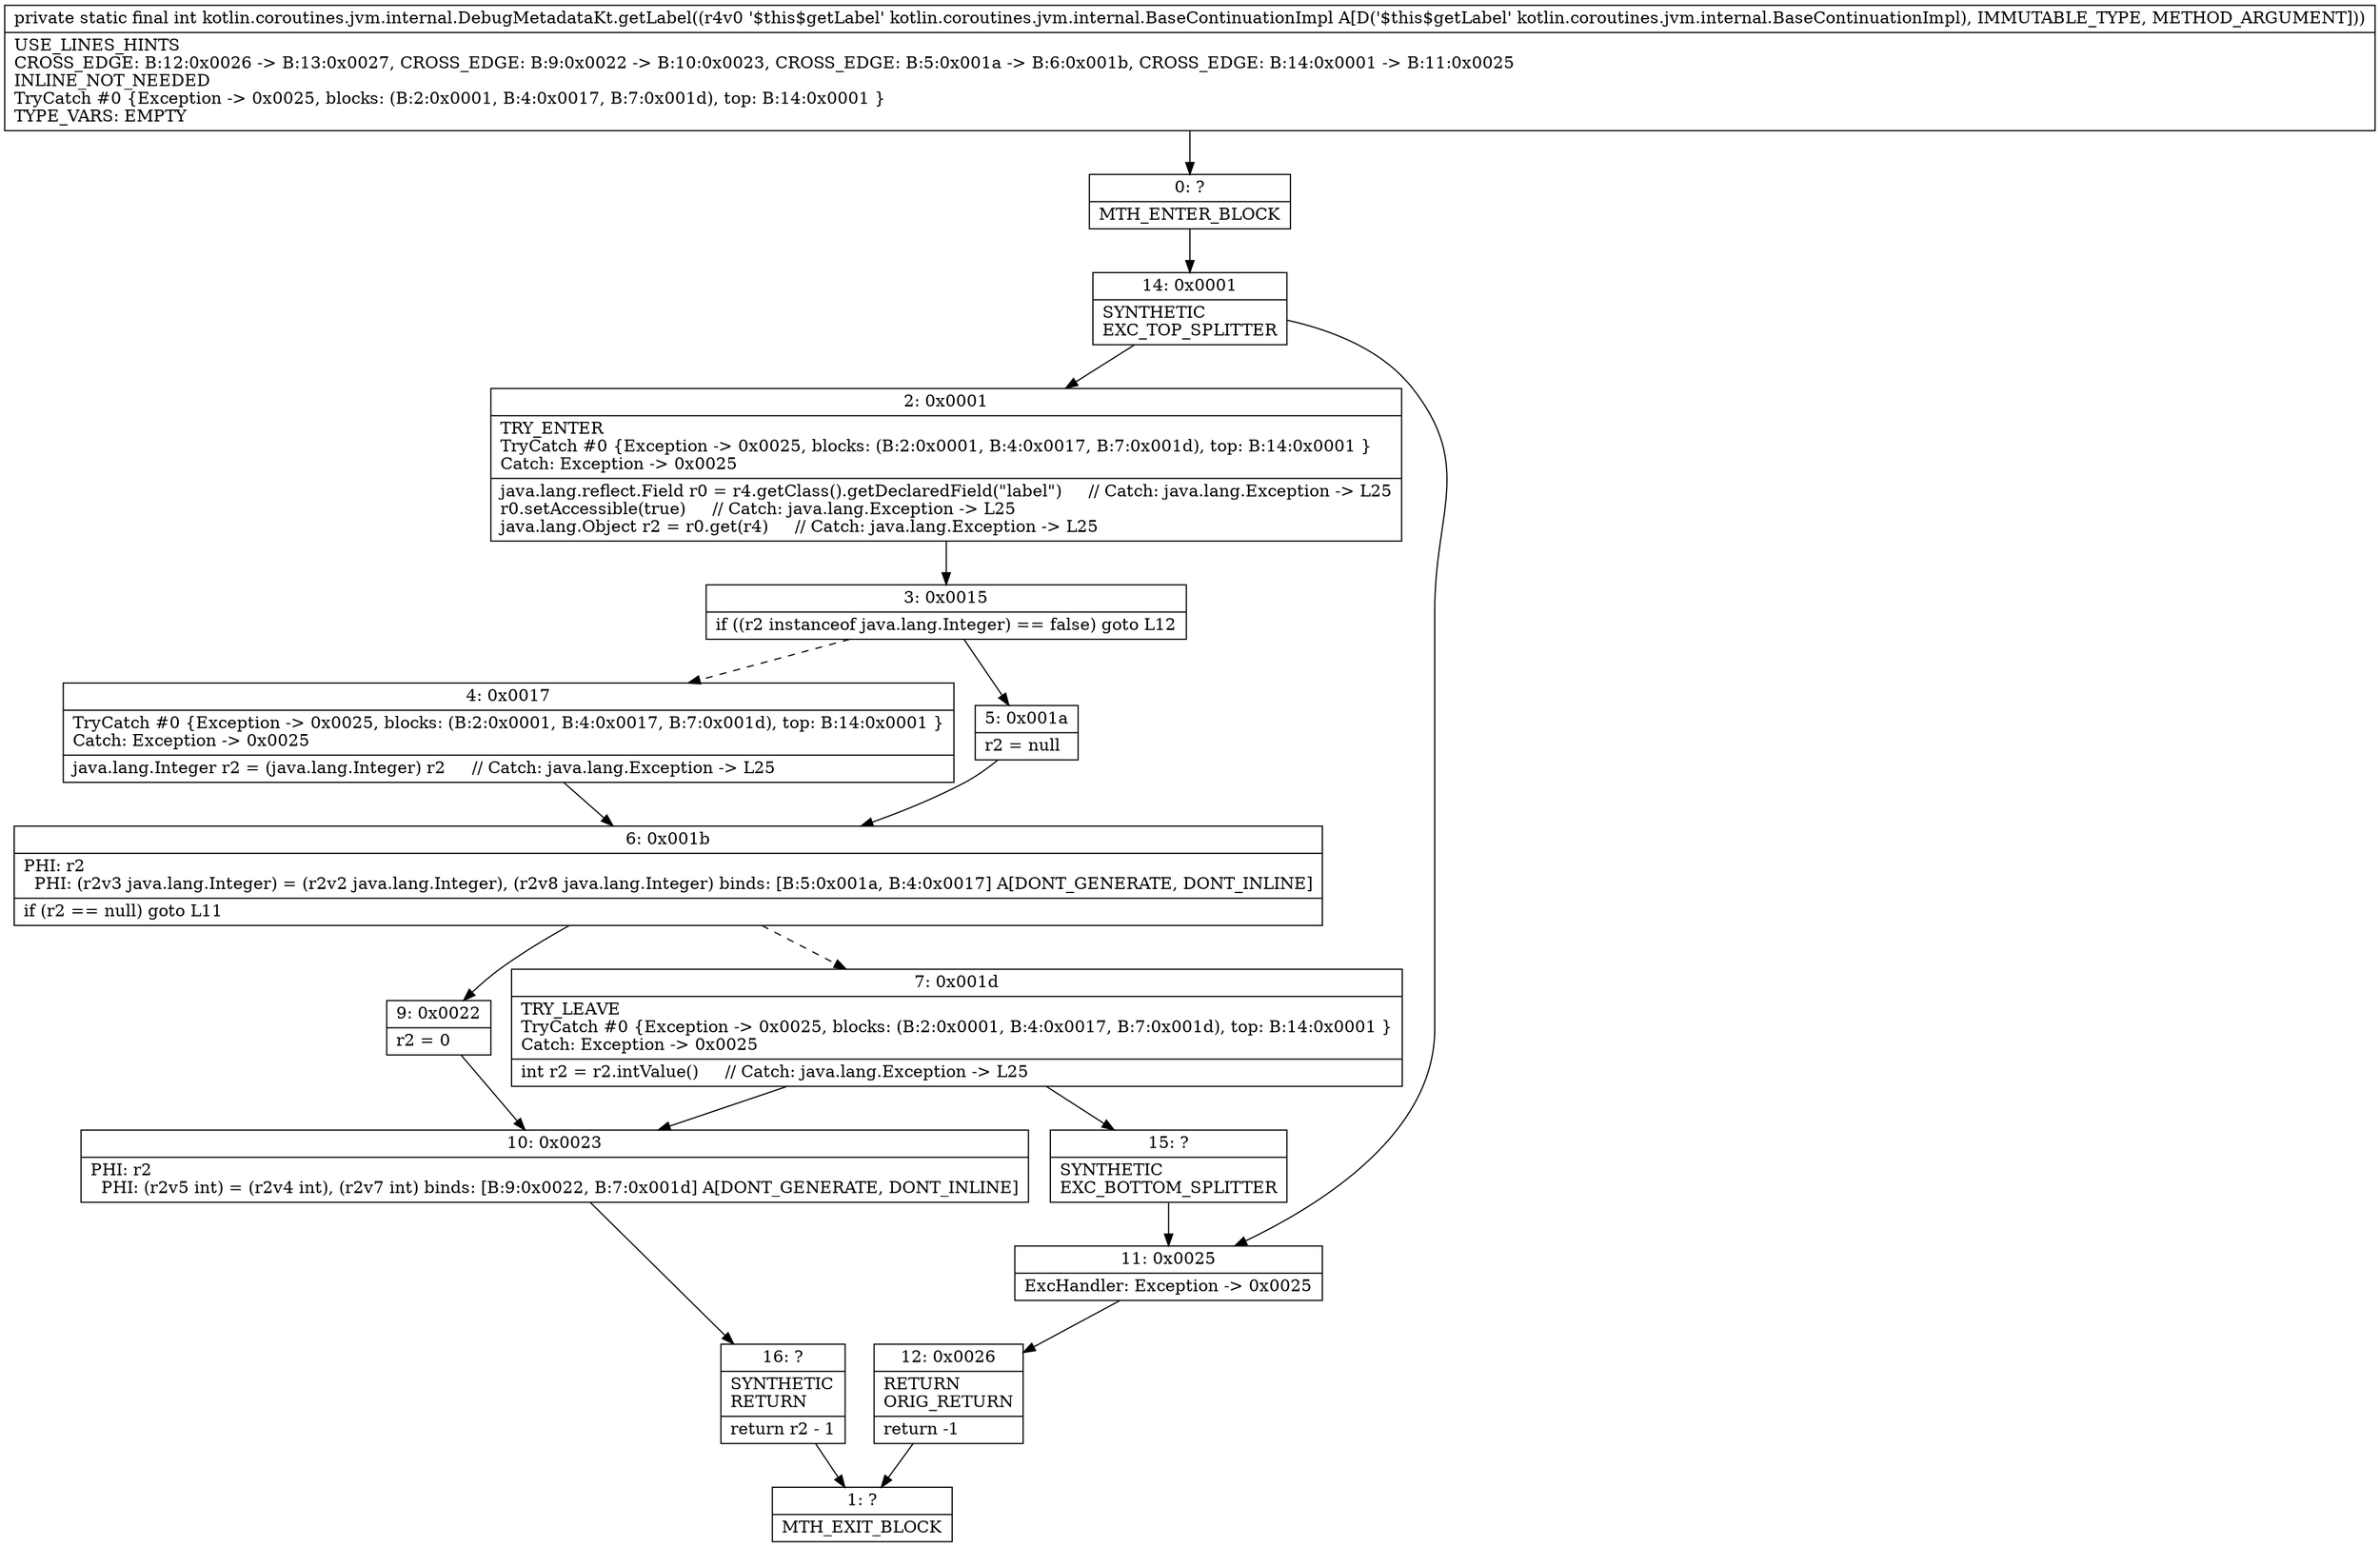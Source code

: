 digraph "CFG forkotlin.coroutines.jvm.internal.DebugMetadataKt.getLabel(Lkotlin\/coroutines\/jvm\/internal\/BaseContinuationImpl;)I" {
Node_0 [shape=record,label="{0\:\ ?|MTH_ENTER_BLOCK\l}"];
Node_14 [shape=record,label="{14\:\ 0x0001|SYNTHETIC\lEXC_TOP_SPLITTER\l}"];
Node_2 [shape=record,label="{2\:\ 0x0001|TRY_ENTER\lTryCatch #0 \{Exception \-\> 0x0025, blocks: (B:2:0x0001, B:4:0x0017, B:7:0x001d), top: B:14:0x0001 \}\lCatch: Exception \-\> 0x0025\l|java.lang.reflect.Field r0 = r4.getClass().getDeclaredField(\"label\")     \/\/ Catch: java.lang.Exception \-\> L25\lr0.setAccessible(true)     \/\/ Catch: java.lang.Exception \-\> L25\ljava.lang.Object r2 = r0.get(r4)     \/\/ Catch: java.lang.Exception \-\> L25\l}"];
Node_3 [shape=record,label="{3\:\ 0x0015|if ((r2 instanceof java.lang.Integer) == false) goto L12\l}"];
Node_4 [shape=record,label="{4\:\ 0x0017|TryCatch #0 \{Exception \-\> 0x0025, blocks: (B:2:0x0001, B:4:0x0017, B:7:0x001d), top: B:14:0x0001 \}\lCatch: Exception \-\> 0x0025\l|java.lang.Integer r2 = (java.lang.Integer) r2     \/\/ Catch: java.lang.Exception \-\> L25\l}"];
Node_6 [shape=record,label="{6\:\ 0x001b|PHI: r2 \l  PHI: (r2v3 java.lang.Integer) = (r2v2 java.lang.Integer), (r2v8 java.lang.Integer) binds: [B:5:0x001a, B:4:0x0017] A[DONT_GENERATE, DONT_INLINE]\l|if (r2 == null) goto L11\l}"];
Node_7 [shape=record,label="{7\:\ 0x001d|TRY_LEAVE\lTryCatch #0 \{Exception \-\> 0x0025, blocks: (B:2:0x0001, B:4:0x0017, B:7:0x001d), top: B:14:0x0001 \}\lCatch: Exception \-\> 0x0025\l|int r2 = r2.intValue()     \/\/ Catch: java.lang.Exception \-\> L25\l}"];
Node_10 [shape=record,label="{10\:\ 0x0023|PHI: r2 \l  PHI: (r2v5 int) = (r2v4 int), (r2v7 int) binds: [B:9:0x0022, B:7:0x001d] A[DONT_GENERATE, DONT_INLINE]\l}"];
Node_16 [shape=record,label="{16\:\ ?|SYNTHETIC\lRETURN\l|return r2 \- 1\l}"];
Node_1 [shape=record,label="{1\:\ ?|MTH_EXIT_BLOCK\l}"];
Node_15 [shape=record,label="{15\:\ ?|SYNTHETIC\lEXC_BOTTOM_SPLITTER\l}"];
Node_9 [shape=record,label="{9\:\ 0x0022|r2 = 0\l}"];
Node_5 [shape=record,label="{5\:\ 0x001a|r2 = null\l}"];
Node_11 [shape=record,label="{11\:\ 0x0025|ExcHandler: Exception \-\> 0x0025\l}"];
Node_12 [shape=record,label="{12\:\ 0x0026|RETURN\lORIG_RETURN\l|return \-1\l}"];
MethodNode[shape=record,label="{private static final int kotlin.coroutines.jvm.internal.DebugMetadataKt.getLabel((r4v0 '$this$getLabel' kotlin.coroutines.jvm.internal.BaseContinuationImpl A[D('$this$getLabel' kotlin.coroutines.jvm.internal.BaseContinuationImpl), IMMUTABLE_TYPE, METHOD_ARGUMENT]))  | USE_LINES_HINTS\lCROSS_EDGE: B:12:0x0026 \-\> B:13:0x0027, CROSS_EDGE: B:9:0x0022 \-\> B:10:0x0023, CROSS_EDGE: B:5:0x001a \-\> B:6:0x001b, CROSS_EDGE: B:14:0x0001 \-\> B:11:0x0025\lINLINE_NOT_NEEDED\lTryCatch #0 \{Exception \-\> 0x0025, blocks: (B:2:0x0001, B:4:0x0017, B:7:0x001d), top: B:14:0x0001 \}\lTYPE_VARS: EMPTY\l}"];
MethodNode -> Node_0;Node_0 -> Node_14;
Node_14 -> Node_2;
Node_14 -> Node_11;
Node_2 -> Node_3;
Node_3 -> Node_4[style=dashed];
Node_3 -> Node_5;
Node_4 -> Node_6;
Node_6 -> Node_7[style=dashed];
Node_6 -> Node_9;
Node_7 -> Node_10;
Node_7 -> Node_15;
Node_10 -> Node_16;
Node_16 -> Node_1;
Node_15 -> Node_11;
Node_9 -> Node_10;
Node_5 -> Node_6;
Node_11 -> Node_12;
Node_12 -> Node_1;
}

